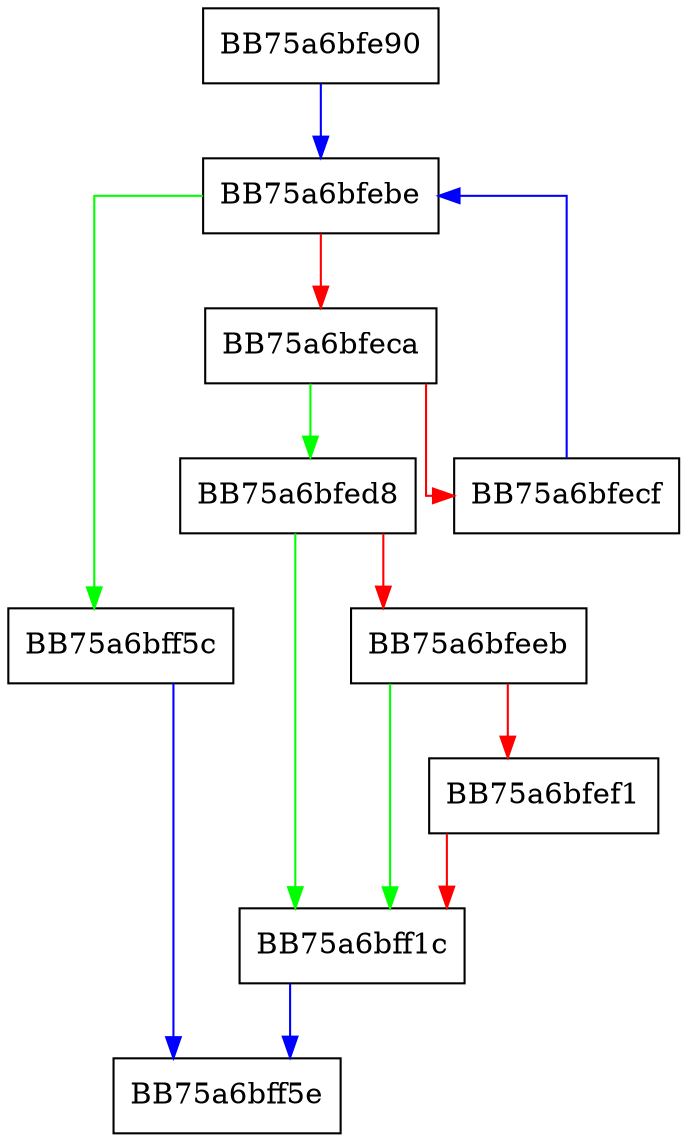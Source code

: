 digraph fsg_ismine {
  node [shape="box"];
  graph [splines=ortho];
  BB75a6bfe90 -> BB75a6bfebe [color="blue"];
  BB75a6bfebe -> BB75a6bff5c [color="green"];
  BB75a6bfebe -> BB75a6bfeca [color="red"];
  BB75a6bfeca -> BB75a6bfed8 [color="green"];
  BB75a6bfeca -> BB75a6bfecf [color="red"];
  BB75a6bfecf -> BB75a6bfebe [color="blue"];
  BB75a6bfed8 -> BB75a6bff1c [color="green"];
  BB75a6bfed8 -> BB75a6bfeeb [color="red"];
  BB75a6bfeeb -> BB75a6bff1c [color="green"];
  BB75a6bfeeb -> BB75a6bfef1 [color="red"];
  BB75a6bfef1 -> BB75a6bff1c [color="red"];
  BB75a6bff1c -> BB75a6bff5e [color="blue"];
  BB75a6bff5c -> BB75a6bff5e [color="blue"];
}